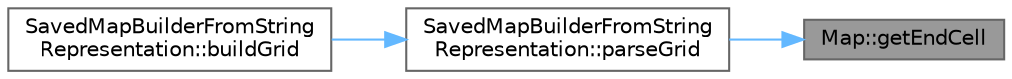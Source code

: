 digraph "Map::getEndCell"
{
 // LATEX_PDF_SIZE
  bgcolor="transparent";
  edge [fontname=Helvetica,fontsize=10,labelfontname=Helvetica,labelfontsize=10];
  node [fontname=Helvetica,fontsize=10,shape=box,height=0.2,width=0.4];
  rankdir="RL";
  Node1 [id="Node000001",label="Map::getEndCell",height=0.2,width=0.4,color="gray40", fillcolor="grey60", style="filled", fontcolor="black",tooltip="Getter for the end cell of the map."];
  Node1 -> Node2 [id="edge1_Node000001_Node000002",dir="back",color="steelblue1",style="solid",tooltip=" "];
  Node2 [id="Node000002",label="SavedMapBuilderFromString\lRepresentation::parseGrid",height=0.2,width=0.4,color="grey40", fillcolor="white", style="filled",URL="$class_saved_map_builder_from_string_representation.html#a6d5c18cd7a0cb5bdf89e818753954f53",tooltip="Reads a string representation of a Row and parses it into a Row object along with its position."];
  Node2 -> Node3 [id="edge2_Node000002_Node000003",dir="back",color="steelblue1",style="solid",tooltip=" "];
  Node3 [id="Node000003",label="SavedMapBuilderFromString\lRepresentation::buildGrid",height=0.2,width=0.4,color="grey40", fillcolor="white", style="filled",URL="$class_saved_map_builder_from_string_representation.html#ac962e779a424151518a2f133815800b6",tooltip="Builds the grid of the map."];
}
